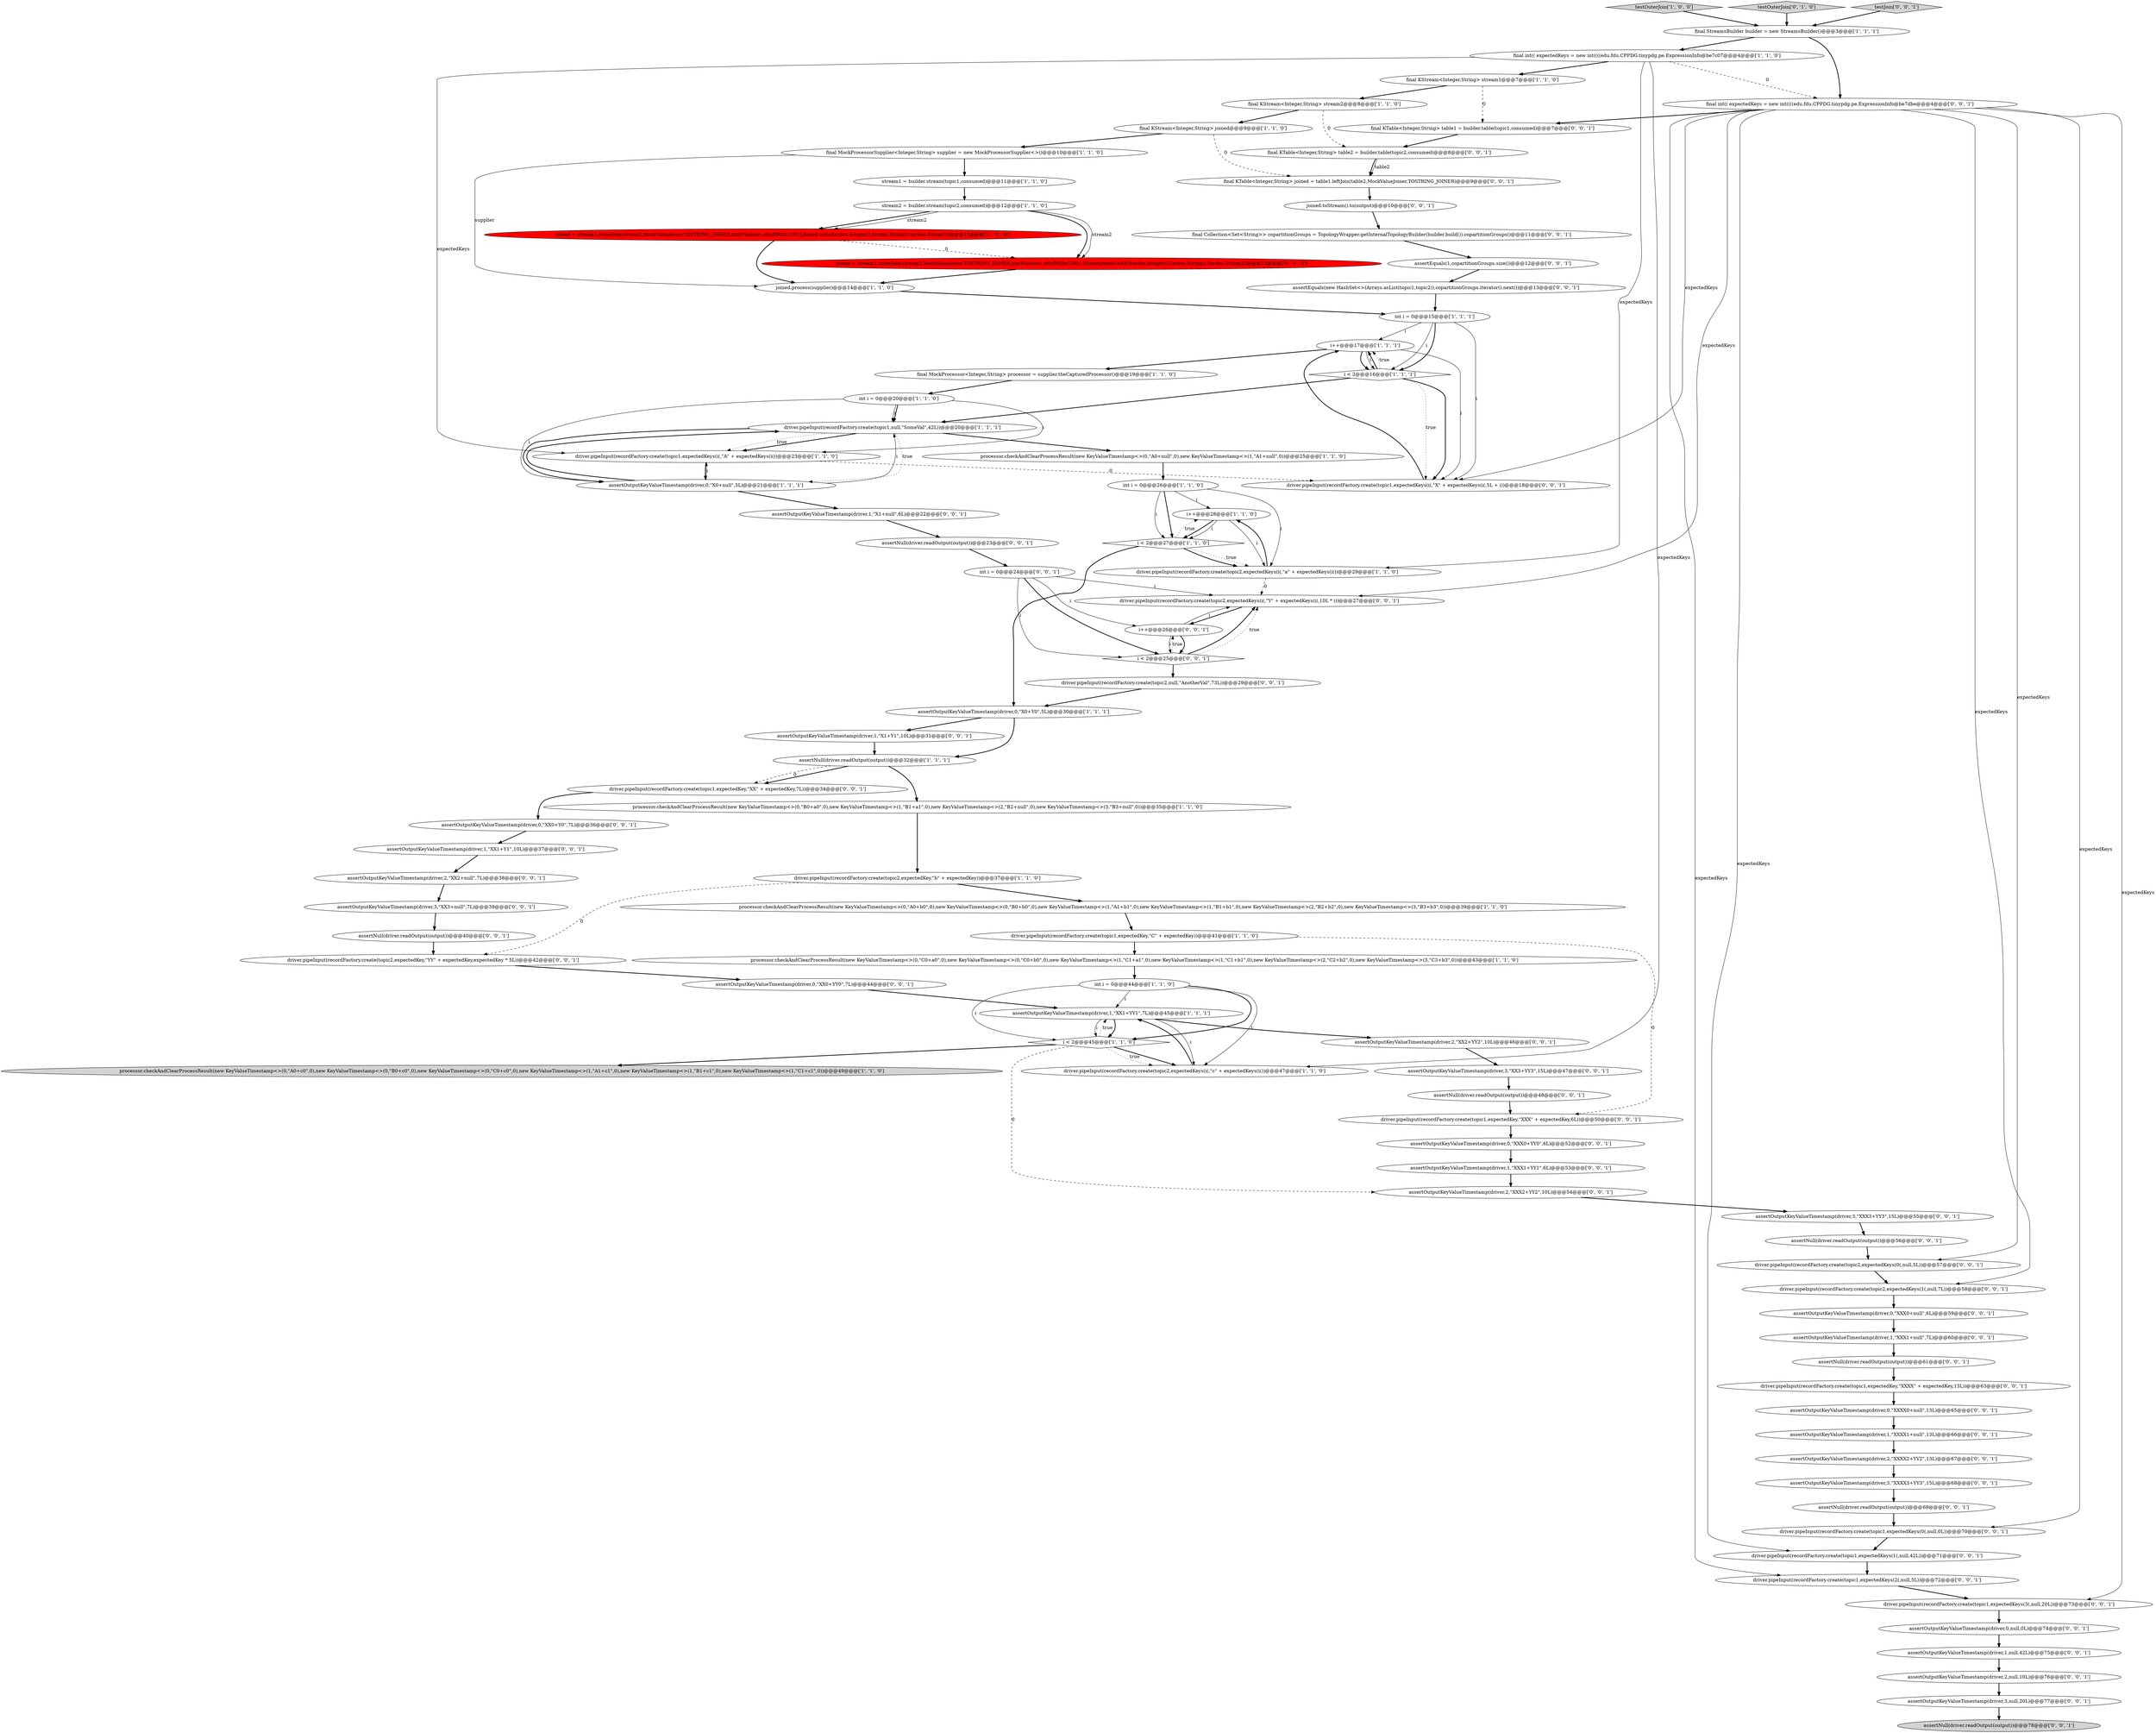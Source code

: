 digraph {
76 [style = filled, label = "driver.pipeInput(recordFactory.create(topic2,expectedKeys(0(,null,5L))@@@57@@@['0', '0', '1']", fillcolor = white, shape = ellipse image = "AAA0AAABBB3BBB"];
38 [style = filled, label = "assertOutputKeyValueTimestamp(driver,0,\"XXXX0+null\",13L)@@@65@@@['0', '0', '1']", fillcolor = white, shape = ellipse image = "AAA0AAABBB3BBB"];
60 [style = filled, label = "assertNull(driver.readOutput(output))@@@40@@@['0', '0', '1']", fillcolor = white, shape = ellipse image = "AAA0AAABBB3BBB"];
18 [style = filled, label = "processor.checkAndClearProcessResult(new KeyValueTimestamp<>(0,\"A0+null\",0),new KeyValueTimestamp<>(1,\"A1+null\",0))@@@25@@@['1', '1', '0']", fillcolor = white, shape = ellipse image = "AAA0AAABBB1BBB"];
52 [style = filled, label = "driver.pipeInput(recordFactory.create(topic2,expectedKeys(i(,\"Y\" + expectedKeys(i(,10L * i))@@@27@@@['0', '0', '1']", fillcolor = white, shape = ellipse image = "AAA0AAABBB3BBB"];
72 [style = filled, label = "assertOutputKeyValueTimestamp(driver,0,\"XX0+YY0\",7L)@@@44@@@['0', '0', '1']", fillcolor = white, shape = ellipse image = "AAA0AAABBB3BBB"];
61 [style = filled, label = "assertOutputKeyValueTimestamp(driver,3,\"XXX3+YY3\",15L)@@@55@@@['0', '0', '1']", fillcolor = white, shape = ellipse image = "AAA0AAABBB3BBB"];
57 [style = filled, label = "driver.pipeInput(recordFactory.create(topic2,null,\"AnotherVal\",73L))@@@29@@@['0', '0', '1']", fillcolor = white, shape = ellipse image = "AAA0AAABBB3BBB"];
45 [style = filled, label = "assertNull(driver.readOutput(output))@@@69@@@['0', '0', '1']", fillcolor = white, shape = ellipse image = "AAA0AAABBB3BBB"];
16 [style = filled, label = "int i = 0@@@44@@@['1', '1', '0']", fillcolor = white, shape = ellipse image = "AAA0AAABBB1BBB"];
65 [style = filled, label = "assertOutputKeyValueTimestamp(driver,2,null,10L)@@@76@@@['0', '0', '1']", fillcolor = white, shape = ellipse image = "AAA0AAABBB3BBB"];
56 [style = filled, label = "assertOutputKeyValueTimestamp(driver,3,\"XXXX3+YY3\",15L)@@@68@@@['0', '0', '1']", fillcolor = white, shape = ellipse image = "AAA0AAABBB3BBB"];
25 [style = filled, label = "driver.pipeInput(recordFactory.create(topic1,expectedKeys(i(,\"A\" + expectedKeys(i())@@@23@@@['1', '1', '0']", fillcolor = white, shape = ellipse image = "AAA0AAABBB1BBB"];
78 [style = filled, label = "assertOutputKeyValueTimestamp(driver,0,\"XXX0+YY0\",6L)@@@52@@@['0', '0', '1']", fillcolor = white, shape = ellipse image = "AAA0AAABBB3BBB"];
68 [style = filled, label = "final KTable<Integer,String> table2 = builder.table(topic2,consumed)@@@8@@@['0', '0', '1']", fillcolor = white, shape = ellipse image = "AAA0AAABBB3BBB"];
1 [style = filled, label = "joined.process(supplier)@@@14@@@['1', '1', '0']", fillcolor = white, shape = ellipse image = "AAA0AAABBB1BBB"];
79 [style = filled, label = "assertNull(driver.readOutput(output))@@@61@@@['0', '0', '1']", fillcolor = white, shape = ellipse image = "AAA0AAABBB3BBB"];
92 [style = filled, label = "final KTable<Integer,String> table1 = builder.table(topic1,consumed)@@@7@@@['0', '0', '1']", fillcolor = white, shape = ellipse image = "AAA0AAABBB3BBB"];
88 [style = filled, label = "assertNull(driver.readOutput(output))@@@48@@@['0', '0', '1']", fillcolor = white, shape = ellipse image = "AAA0AAABBB3BBB"];
21 [style = filled, label = "final KStream<Integer,String> stream2@@@8@@@['1', '1', '0']", fillcolor = white, shape = ellipse image = "AAA0AAABBB1BBB"];
7 [style = filled, label = "joined = stream1.outerJoin(stream2,MockValueJoiner.TOSTRING_JOINER,JoinWindows.of(ofMillis(100)),Joined.with(Serdes.Integer(),Serdes.String(),Serdes.String()))@@@13@@@['1', '0', '0']", fillcolor = red, shape = ellipse image = "AAA1AAABBB1BBB"];
81 [style = filled, label = "assertEquals(1,copartitionGroups.size())@@@12@@@['0', '0', '1']", fillcolor = white, shape = ellipse image = "AAA0AAABBB3BBB"];
35 [style = filled, label = "i++@@@17@@@['1', '1', '1']", fillcolor = white, shape = ellipse image = "AAA0AAABBB1BBB"];
62 [style = filled, label = "joined.toStream().to(output)@@@10@@@['0', '0', '1']", fillcolor = white, shape = ellipse image = "AAA0AAABBB3BBB"];
31 [style = filled, label = "driver.pipeInput(recordFactory.create(topic2,expectedKeys(i(,\"c\" + expectedKeys(i())@@@47@@@['1', '1', '0']", fillcolor = white, shape = ellipse image = "AAA0AAABBB1BBB"];
10 [style = filled, label = "i < 2@@@16@@@['1', '1', '1']", fillcolor = white, shape = diamond image = "AAA0AAABBB1BBB"];
82 [style = filled, label = "assertOutputKeyValueTimestamp(driver,0,null,0L)@@@74@@@['0', '0', '1']", fillcolor = white, shape = ellipse image = "AAA0AAABBB3BBB"];
59 [style = filled, label = "assertOutputKeyValueTimestamp(driver,3,\"XX3+null\",7L)@@@39@@@['0', '0', '1']", fillcolor = white, shape = ellipse image = "AAA0AAABBB3BBB"];
74 [style = filled, label = "int i = 0@@@24@@@['0', '0', '1']", fillcolor = white, shape = ellipse image = "AAA0AAABBB3BBB"];
69 [style = filled, label = "assertOutputKeyValueTimestamp(driver,1,\"XX1+Y1\",10L)@@@37@@@['0', '0', '1']", fillcolor = white, shape = ellipse image = "AAA0AAABBB3BBB"];
85 [style = filled, label = "driver.pipeInput(recordFactory.create(topic1,expectedKey,\"XXXX\" + expectedKey,13L))@@@63@@@['0', '0', '1']", fillcolor = white, shape = ellipse image = "AAA0AAABBB3BBB"];
4 [style = filled, label = "stream1 = builder.stream(topic1,consumed)@@@11@@@['1', '1', '0']", fillcolor = white, shape = ellipse image = "AAA0AAABBB1BBB"];
22 [style = filled, label = "stream2 = builder.stream(topic2,consumed)@@@12@@@['1', '1', '0']", fillcolor = white, shape = ellipse image = "AAA0AAABBB1BBB"];
15 [style = filled, label = "driver.pipeInput(recordFactory.create(topic1,expectedKey,\"C\" + expectedKey))@@@41@@@['1', '1', '0']", fillcolor = white, shape = ellipse image = "AAA0AAABBB1BBB"];
46 [style = filled, label = "assertNull(driver.readOutput(output))@@@56@@@['0', '0', '1']", fillcolor = white, shape = ellipse image = "AAA0AAABBB3BBB"];
24 [style = filled, label = "assertOutputKeyValueTimestamp(driver,1,\"XX1+YY1\",7L)@@@45@@@['1', '1', '1']", fillcolor = white, shape = ellipse image = "AAA0AAABBB1BBB"];
83 [style = filled, label = "assertOutputKeyValueTimestamp(driver,1,\"XXXX1+null\",13L)@@@66@@@['0', '0', '1']", fillcolor = white, shape = ellipse image = "AAA0AAABBB3BBB"];
48 [style = filled, label = "driver.pipeInput(recordFactory.create(topic1,expectedKey,\"XXX\" + expectedKey,6L))@@@50@@@['0', '0', '1']", fillcolor = white, shape = ellipse image = "AAA0AAABBB3BBB"];
58 [style = filled, label = "assertOutputKeyValueTimestamp(driver,1,\"XXX1+YY1\",6L)@@@53@@@['0', '0', '1']", fillcolor = white, shape = ellipse image = "AAA0AAABBB3BBB"];
50 [style = filled, label = "assertOutputKeyValueTimestamp(driver,2,\"XXXX2+YY2\",13L)@@@67@@@['0', '0', '1']", fillcolor = white, shape = ellipse image = "AAA0AAABBB3BBB"];
27 [style = filled, label = "final KStream<Integer,String> stream1@@@7@@@['1', '1', '0']", fillcolor = white, shape = ellipse image = "AAA0AAABBB1BBB"];
39 [style = filled, label = "final int(( expectedKeys = new int((((edu.fdu.CPPDG.tinypdg.pe.ExpressionInfo@be7dbe@@@4@@@['0', '0', '1']", fillcolor = white, shape = ellipse image = "AAA0AAABBB3BBB"];
13 [style = filled, label = "final MockProcessorSupplier<Integer,String> supplier = new MockProcessorSupplier<>()@@@10@@@['1', '1', '0']", fillcolor = white, shape = ellipse image = "AAA0AAABBB1BBB"];
14 [style = filled, label = "int i = 0@@@26@@@['1', '1', '0']", fillcolor = white, shape = ellipse image = "AAA0AAABBB1BBB"];
84 [style = filled, label = "assertEquals(new HashSet<>(Arrays.asList(topic1,topic2)),copartitionGroups.iterator().next())@@@13@@@['0', '0', '1']", fillcolor = white, shape = ellipse image = "AAA0AAABBB3BBB"];
37 [style = filled, label = "joined = stream1.outerJoin(stream2,MockValueJoiner.TOSTRING_JOINER,JoinWindows.of(ofMillis(100)),StreamJoined.with(Serdes.Integer(),Serdes.String(),Serdes.String()))@@@13@@@['0', '1', '0']", fillcolor = red, shape = ellipse image = "AAA1AAABBB2BBB"];
86 [style = filled, label = "assertOutputKeyValueTimestamp(driver,1,null,42L)@@@75@@@['0', '0', '1']", fillcolor = white, shape = ellipse image = "AAA0AAABBB3BBB"];
0 [style = filled, label = "final int(( expectedKeys = new int((((edu.fdu.CPPDG.tinypdg.pe.ExpressionInfo@be7c07@@@4@@@['1', '1', '0']", fillcolor = white, shape = ellipse image = "AAA0AAABBB1BBB"];
66 [style = filled, label = "assertOutputKeyValueTimestamp(driver,0,\"XXX0+null\",6L)@@@59@@@['0', '0', '1']", fillcolor = white, shape = ellipse image = "AAA0AAABBB3BBB"];
53 [style = filled, label = "assertOutputKeyValueTimestamp(driver,1,\"X1+null\",6L)@@@22@@@['0', '0', '1']", fillcolor = white, shape = ellipse image = "AAA0AAABBB3BBB"];
55 [style = filled, label = "assertOutputKeyValueTimestamp(driver,3,null,20L)@@@77@@@['0', '0', '1']", fillcolor = white, shape = ellipse image = "AAA0AAABBB3BBB"];
12 [style = filled, label = "testOuterJoin['1', '0', '0']", fillcolor = lightgray, shape = diamond image = "AAA0AAABBB1BBB"];
29 [style = filled, label = "processor.checkAndClearProcessResult(new KeyValueTimestamp<>(0,\"A0+c0\",0),new KeyValueTimestamp<>(0,\"B0+c0\",0),new KeyValueTimestamp<>(0,\"C0+c0\",0),new KeyValueTimestamp<>(1,\"A1+c1\",0),new KeyValueTimestamp<>(1,\"B1+c1\",0),new KeyValueTimestamp<>(1,\"C1+c1\",0))@@@49@@@['1', '1', '0']", fillcolor = lightgray, shape = ellipse image = "AAA0AAABBB1BBB"];
54 [style = filled, label = "driver.pipeInput(recordFactory.create(topic1,expectedKeys(2(,null,5L))@@@72@@@['0', '0', '1']", fillcolor = white, shape = ellipse image = "AAA0AAABBB3BBB"];
87 [style = filled, label = "assertOutputKeyValueTimestamp(driver,3,\"XX3+YY3\",15L)@@@47@@@['0', '0', '1']", fillcolor = white, shape = ellipse image = "AAA0AAABBB3BBB"];
20 [style = filled, label = "assertNull(driver.readOutput(output))@@@32@@@['1', '1', '1']", fillcolor = white, shape = ellipse image = "AAA0AAABBB1BBB"];
90 [style = filled, label = "driver.pipeInput(recordFactory.create(topic2,expectedKey,\"YY\" + expectedKey,expectedKey * 5L))@@@42@@@['0', '0', '1']", fillcolor = white, shape = ellipse image = "AAA0AAABBB3BBB"];
2 [style = filled, label = "i++@@@28@@@['1', '1', '0']", fillcolor = white, shape = ellipse image = "AAA0AAABBB1BBB"];
11 [style = filled, label = "driver.pipeInput(recordFactory.create(topic2,expectedKeys(i(,\"a\" + expectedKeys(i())@@@29@@@['1', '1', '0']", fillcolor = white, shape = ellipse image = "AAA0AAABBB1BBB"];
64 [style = filled, label = "driver.pipeInput(recordFactory.create(topic1,expectedKeys(0(,null,0L))@@@70@@@['0', '0', '1']", fillcolor = white, shape = ellipse image = "AAA0AAABBB3BBB"];
34 [style = filled, label = "driver.pipeInput(recordFactory.create(topic2,expectedKey,\"b\" + expectedKey))@@@37@@@['1', '1', '0']", fillcolor = white, shape = ellipse image = "AAA0AAABBB1BBB"];
51 [style = filled, label = "driver.pipeInput(recordFactory.create(topic1,expectedKeys(1(,null,42L))@@@71@@@['0', '0', '1']", fillcolor = white, shape = ellipse image = "AAA0AAABBB3BBB"];
75 [style = filled, label = "assertOutputKeyValueTimestamp(driver,2,\"XX2+YY2\",10L)@@@46@@@['0', '0', '1']", fillcolor = white, shape = ellipse image = "AAA0AAABBB3BBB"];
63 [style = filled, label = "assertOutputKeyValueTimestamp(driver,2,\"XXX2+YY2\",10L)@@@54@@@['0', '0', '1']", fillcolor = white, shape = ellipse image = "AAA0AAABBB3BBB"];
41 [style = filled, label = "assertNull(driver.readOutput(output))@@@78@@@['0', '0', '1']", fillcolor = lightgray, shape = ellipse image = "AAA0AAABBB3BBB"];
26 [style = filled, label = "int i = 0@@@20@@@['1', '1', '0']", fillcolor = white, shape = ellipse image = "AAA0AAABBB1BBB"];
3 [style = filled, label = "processor.checkAndClearProcessResult(new KeyValueTimestamp<>(0,\"C0+a0\",0),new KeyValueTimestamp<>(0,\"C0+b0\",0),new KeyValueTimestamp<>(1,\"C1+a1\",0),new KeyValueTimestamp<>(1,\"C1+b1\",0),new KeyValueTimestamp<>(2,\"C2+b2\",0),new KeyValueTimestamp<>(3,\"C3+b3\",0))@@@43@@@['1', '1', '0']", fillcolor = white, shape = ellipse image = "AAA0AAABBB1BBB"];
43 [style = filled, label = "assertOutputKeyValueTimestamp(driver,2,\"XX2+null\",7L)@@@38@@@['0', '0', '1']", fillcolor = white, shape = ellipse image = "AAA0AAABBB3BBB"];
44 [style = filled, label = "driver.pipeInput(recordFactory.create(topic1,expectedKeys(3(,null,20L))@@@73@@@['0', '0', '1']", fillcolor = white, shape = ellipse image = "AAA0AAABBB3BBB"];
28 [style = filled, label = "int i = 0@@@15@@@['1', '1', '1']", fillcolor = white, shape = ellipse image = "AAA0AAABBB1BBB"];
49 [style = filled, label = "assertOutputKeyValueTimestamp(driver,1,\"XXX1+null\",7L)@@@60@@@['0', '0', '1']", fillcolor = white, shape = ellipse image = "AAA0AAABBB3BBB"];
40 [style = filled, label = "driver.pipeInput(recordFactory.create(topic1,expectedKeys(i(,\"X\" + expectedKeys(i(,5L + i))@@@18@@@['0', '0', '1']", fillcolor = white, shape = ellipse image = "AAA0AAABBB3BBB"];
71 [style = filled, label = "final Collection<Set<String>> copartitionGroups = TopologyWrapper.getInternalTopologyBuilder(builder.build()).copartitionGroups()@@@11@@@['0', '0', '1']", fillcolor = white, shape = ellipse image = "AAA0AAABBB3BBB"];
70 [style = filled, label = "assertOutputKeyValueTimestamp(driver,1,\"X1+Y1\",10L)@@@31@@@['0', '0', '1']", fillcolor = white, shape = ellipse image = "AAA0AAABBB3BBB"];
36 [style = filled, label = "testOuterJoin['0', '1', '0']", fillcolor = lightgray, shape = diamond image = "AAA0AAABBB2BBB"];
17 [style = filled, label = "i < 2@@@45@@@['1', '1', '0']", fillcolor = white, shape = diamond image = "AAA0AAABBB1BBB"];
33 [style = filled, label = "processor.checkAndClearProcessResult(new KeyValueTimestamp<>(0,\"A0+b0\",0),new KeyValueTimestamp<>(0,\"B0+b0\",0),new KeyValueTimestamp<>(1,\"A1+b1\",0),new KeyValueTimestamp<>(1,\"B1+b1\",0),new KeyValueTimestamp<>(2,\"B2+b2\",0),new KeyValueTimestamp<>(3,\"B3+b3\",0))@@@39@@@['1', '1', '0']", fillcolor = white, shape = ellipse image = "AAA0AAABBB1BBB"];
42 [style = filled, label = "testJoin['0', '0', '1']", fillcolor = lightgray, shape = diamond image = "AAA0AAABBB3BBB"];
9 [style = filled, label = "processor.checkAndClearProcessResult(new KeyValueTimestamp<>(0,\"B0+a0\",0),new KeyValueTimestamp<>(1,\"B1+a1\",0),new KeyValueTimestamp<>(2,\"B2+null\",0),new KeyValueTimestamp<>(3,\"B3+null\",0))@@@35@@@['1', '1', '0']", fillcolor = white, shape = ellipse image = "AAA0AAABBB1BBB"];
73 [style = filled, label = "assertNull(driver.readOutput(output))@@@23@@@['0', '0', '1']", fillcolor = white, shape = ellipse image = "AAA0AAABBB3BBB"];
6 [style = filled, label = "final StreamsBuilder builder = new StreamsBuilder()@@@3@@@['1', '1', '1']", fillcolor = white, shape = ellipse image = "AAA0AAABBB1BBB"];
77 [style = filled, label = "driver.pipeInput(recordFactory.create(topic2,expectedKeys(1(,null,7L))@@@58@@@['0', '0', '1']", fillcolor = white, shape = ellipse image = "AAA0AAABBB3BBB"];
47 [style = filled, label = "final KTable<Integer,String> joined = table1.leftJoin(table2,MockValueJoiner.TOSTRING_JOINER)@@@9@@@['0', '0', '1']", fillcolor = white, shape = ellipse image = "AAA0AAABBB3BBB"];
91 [style = filled, label = "assertOutputKeyValueTimestamp(driver,0,\"XX0+Y0\",7L)@@@36@@@['0', '0', '1']", fillcolor = white, shape = ellipse image = "AAA0AAABBB3BBB"];
32 [style = filled, label = "i < 2@@@27@@@['1', '1', '0']", fillcolor = white, shape = diamond image = "AAA0AAABBB1BBB"];
8 [style = filled, label = "final KStream<Integer,String> joined@@@9@@@['1', '1', '0']", fillcolor = white, shape = ellipse image = "AAA0AAABBB1BBB"];
19 [style = filled, label = "assertOutputKeyValueTimestamp(driver,0,\"X0+null\",5L)@@@21@@@['1', '1', '1']", fillcolor = white, shape = ellipse image = "AAA0AAABBB1BBB"];
67 [style = filled, label = "driver.pipeInput(recordFactory.create(topic1,expectedKey,\"XX\" + expectedKey,7L))@@@34@@@['0', '0', '1']", fillcolor = white, shape = ellipse image = "AAA0AAABBB3BBB"];
23 [style = filled, label = "assertOutputKeyValueTimestamp(driver,0,\"X0+Y0\",5L)@@@30@@@['1', '1', '1']", fillcolor = white, shape = ellipse image = "AAA0AAABBB1BBB"];
5 [style = filled, label = "driver.pipeInput(recordFactory.create(topic1,null,\"SomeVal\",42L))@@@20@@@['1', '1', '1']", fillcolor = white, shape = ellipse image = "AAA0AAABBB1BBB"];
89 [style = filled, label = "i++@@@26@@@['0', '0', '1']", fillcolor = white, shape = ellipse image = "AAA0AAABBB3BBB"];
30 [style = filled, label = "final MockProcessor<Integer,String> processor = supplier.theCapturedProcessor()@@@19@@@['1', '1', '0']", fillcolor = white, shape = ellipse image = "AAA0AAABBB1BBB"];
80 [style = filled, label = "i < 2@@@25@@@['0', '0', '1']", fillcolor = white, shape = diamond image = "AAA0AAABBB3BBB"];
90->72 [style = bold, label=""];
32->23 [style = bold, label=""];
64->51 [style = bold, label=""];
27->92 [style = dashed, label="0"];
20->9 [style = bold, label=""];
70->20 [style = bold, label=""];
91->69 [style = bold, label=""];
22->37 [style = bold, label=""];
5->19 [style = dotted, label="true"];
73->74 [style = bold, label=""];
14->11 [style = solid, label="i"];
21->8 [style = bold, label=""];
10->35 [style = bold, label=""];
50->56 [style = bold, label=""];
32->11 [style = dotted, label="true"];
44->82 [style = bold, label=""];
61->46 [style = bold, label=""];
3->16 [style = bold, label=""];
60->90 [style = bold, label=""];
19->5 [style = bold, label=""];
1->28 [style = bold, label=""];
26->25 [style = solid, label="i"];
0->25 [style = solid, label="expectedKeys"];
46->76 [style = bold, label=""];
0->11 [style = solid, label="expectedKeys"];
80->57 [style = bold, label=""];
24->17 [style = bold, label=""];
25->19 [style = bold, label=""];
35->10 [style = bold, label=""];
2->32 [style = bold, label=""];
39->77 [style = solid, label="expectedKeys"];
78->58 [style = bold, label=""];
45->64 [style = bold, label=""];
32->11 [style = bold, label=""];
88->48 [style = bold, label=""];
26->19 [style = solid, label="i"];
39->92 [style = bold, label=""];
36->6 [style = bold, label=""];
21->68 [style = dashed, label="0"];
7->1 [style = bold, label=""];
55->41 [style = bold, label=""];
59->60 [style = bold, label=""];
33->15 [style = bold, label=""];
51->54 [style = bold, label=""];
37->1 [style = bold, label=""];
32->2 [style = dotted, label="true"];
30->26 [style = bold, label=""];
34->33 [style = bold, label=""];
25->40 [style = dashed, label="0"];
89->80 [style = bold, label=""];
16->17 [style = bold, label=""];
22->7 [style = bold, label=""];
5->25 [style = bold, label=""];
34->90 [style = dashed, label="0"];
57->23 [style = bold, label=""];
20->67 [style = bold, label=""];
58->63 [style = bold, label=""];
19->25 [style = solid, label="i"];
39->76 [style = solid, label="expectedKeys"];
80->89 [style = dotted, label="true"];
5->25 [style = dotted, label="true"];
39->51 [style = solid, label="expectedKeys"];
54->44 [style = bold, label=""];
35->10 [style = solid, label="i"];
68->47 [style = solid, label="table2"];
11->52 [style = dashed, label="0"];
23->70 [style = bold, label=""];
65->55 [style = bold, label=""];
86->65 [style = bold, label=""];
66->49 [style = bold, label=""];
6->39 [style = bold, label=""];
4->22 [style = bold, label=""];
14->32 [style = solid, label="i"];
85->38 [style = bold, label=""];
24->17 [style = solid, label="i"];
80->52 [style = bold, label=""];
69->43 [style = bold, label=""];
82->86 [style = bold, label=""];
23->20 [style = bold, label=""];
43->59 [style = bold, label=""];
92->68 [style = bold, label=""];
40->35 [style = bold, label=""];
71->81 [style = bold, label=""];
28->35 [style = solid, label="i"];
31->24 [style = bold, label=""];
52->89 [style = bold, label=""];
16->31 [style = solid, label="i"];
39->40 [style = solid, label="expectedKeys"];
15->48 [style = dashed, label="0"];
67->91 [style = bold, label=""];
5->18 [style = bold, label=""];
28->10 [style = solid, label="i"];
15->3 [style = bold, label=""];
38->83 [style = bold, label=""];
10->35 [style = dotted, label="true"];
47->62 [style = bold, label=""];
74->52 [style = solid, label="i"];
5->19 [style = bold, label=""];
77->66 [style = bold, label=""];
39->54 [style = solid, label="expectedKeys"];
0->31 [style = solid, label="expectedKeys"];
56->45 [style = bold, label=""];
19->53 [style = bold, label=""];
10->5 [style = bold, label=""];
2->11 [style = solid, label="i"];
49->79 [style = bold, label=""];
72->24 [style = bold, label=""];
10->40 [style = bold, label=""];
13->1 [style = solid, label="supplier"];
39->44 [style = solid, label="expectedKeys"];
2->32 [style = solid, label="i"];
63->61 [style = bold, label=""];
14->32 [style = bold, label=""];
48->78 [style = bold, label=""];
27->21 [style = bold, label=""];
35->30 [style = bold, label=""];
10->40 [style = dotted, label="true"];
17->24 [style = dotted, label="true"];
8->13 [style = bold, label=""];
81->84 [style = bold, label=""];
74->89 [style = solid, label="i"];
22->7 [style = solid, label="stream2"];
83->50 [style = bold, label=""];
8->47 [style = dashed, label="0"];
28->10 [style = bold, label=""];
16->17 [style = solid, label="i"];
74->80 [style = solid, label="i"];
0->27 [style = bold, label=""];
26->5 [style = bold, label=""];
17->31 [style = bold, label=""];
76->77 [style = bold, label=""];
22->37 [style = solid, label="stream2"];
39->52 [style = solid, label="expectedKeys"];
24->75 [style = bold, label=""];
53->73 [style = bold, label=""];
6->0 [style = bold, label=""];
80->52 [style = dotted, label="true"];
0->39 [style = dashed, label="0"];
74->80 [style = bold, label=""];
12->6 [style = bold, label=""];
75->87 [style = bold, label=""];
11->2 [style = bold, label=""];
79->85 [style = bold, label=""];
35->40 [style = solid, label="i"];
89->80 [style = solid, label="i"];
17->31 [style = dotted, label="true"];
62->71 [style = bold, label=""];
42->6 [style = bold, label=""];
26->5 [style = solid, label="i"];
19->5 [style = solid, label="i"];
87->88 [style = bold, label=""];
24->31 [style = solid, label="i"];
89->52 [style = solid, label="i"];
17->63 [style = dashed, label="0"];
68->47 [style = bold, label=""];
28->40 [style = solid, label="i"];
7->37 [style = dashed, label="0"];
16->24 [style = solid, label="i"];
17->29 [style = bold, label=""];
20->67 [style = dashed, label="0"];
39->64 [style = solid, label="expectedKeys"];
18->14 [style = bold, label=""];
14->2 [style = solid, label="i"];
84->28 [style = bold, label=""];
13->4 [style = bold, label=""];
9->34 [style = bold, label=""];
}

